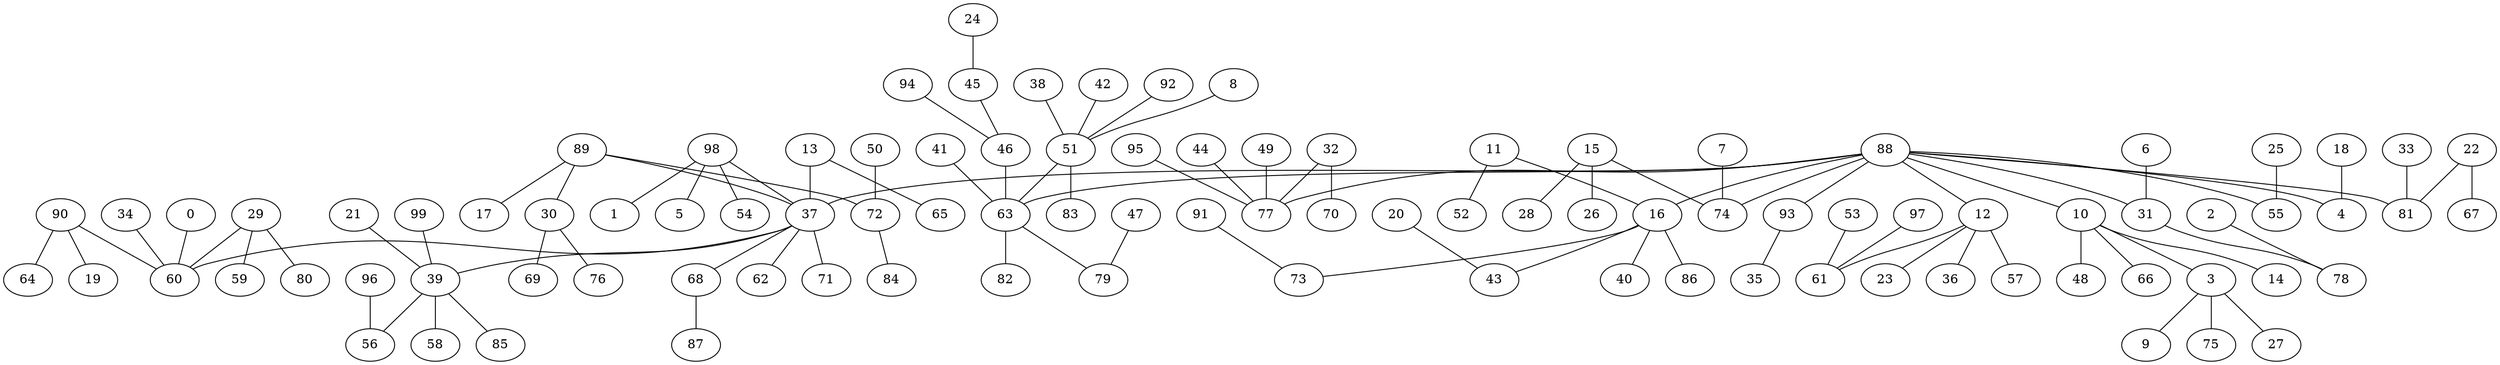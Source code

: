 graph G{
88--37;
88--16;
88--63;
88--10;
88--77;
88--74;
88--12;
88--31;
88--81;
88--93;
88--55;
88--4;
89--37;
89--30;
89--17;
89--72;
90--60;
90--64;
90--19;
91--73;
92--51;
93--35;
94--46;
95--77;
96--56;
97--61;
10--14;
10--48;
10--66;
10--3;
98--37;
98--54;
98--1;
98--5;
11--16;
11--52;
99--39;
12--61;
12--23;
12--36;
12--57;
13--37;
13--65;
15--74;
15--28;
15--26;
16--73;
16--40;
16--43;
16--86;
18--4;
0--60;
2--78;
3--9;
3--75;
3--27;
6--31;
7--74;
8--51;
20--43;
21--39;
22--81;
22--67;
24--45;
25--55;
29--60;
29--59;
29--80;
30--76;
30--69;
31--78;
32--77;
32--70;
33--81;
34--60;
37--39;
37--60;
37--68;
37--62;
37--71;
38--51;
39--58;
39--85;
39--56;
41--63;
42--51;
44--77;
45--46;
46--63;
47--79;
49--77;
50--72;
51--63;
51--83;
53--61;
63--79;
63--82;
68--87;
72--84;
}